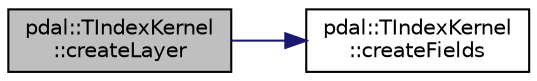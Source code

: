 digraph "pdal::TIndexKernel::createLayer"
{
  edge [fontname="Helvetica",fontsize="10",labelfontname="Helvetica",labelfontsize="10"];
  node [fontname="Helvetica",fontsize="10",shape=record];
  rankdir="LR";
  Node1 [label="pdal::TIndexKernel\l::createLayer",height=0.2,width=0.4,color="black", fillcolor="grey75", style="filled", fontcolor="black"];
  Node1 -> Node2 [color="midnightblue",fontsize="10",style="solid",fontname="Helvetica"];
  Node2 [label="pdal::TIndexKernel\l::createFields",height=0.2,width=0.4,color="black", fillcolor="white", style="filled",URL="$classpdal_1_1TIndexKernel.html#a15c3acd7d2e1e4ca0387e757c72ddfe9"];
}
